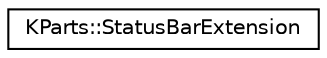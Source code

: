 digraph "Graphical Class Hierarchy"
{
  edge [fontname="Helvetica",fontsize="10",labelfontname="Helvetica",labelfontsize="10"];
  node [fontname="Helvetica",fontsize="10",shape=record];
  rankdir="LR";
  Node0 [label="KParts::StatusBarExtension",height=0.2,width=0.4,color="black", fillcolor="white", style="filled",URL="$classKParts_1_1StatusBarExtension.html",tooltip="an extension for KParts that allows more sophisticated statusbar handling "];
}
